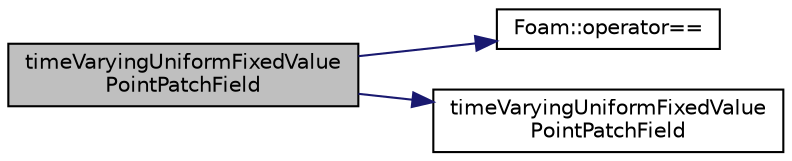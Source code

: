 digraph "timeVaryingUniformFixedValuePointPatchField"
{
  bgcolor="transparent";
  edge [fontname="Helvetica",fontsize="10",labelfontname="Helvetica",labelfontsize="10"];
  node [fontname="Helvetica",fontsize="10",shape=record];
  rankdir="LR";
  Node1 [label="timeVaryingUniformFixedValue\lPointPatchField",height=0.2,width=0.4,color="black", fillcolor="grey75", style="filled", fontcolor="black"];
  Node1 -> Node2 [color="midnightblue",fontsize="10",style="solid",fontname="Helvetica"];
  Node2 [label="Foam::operator==",height=0.2,width=0.4,color="black",URL="$a10909.html#a28a45d2e3cca6152b024de57575abbf1"];
  Node1 -> Node3 [color="midnightblue",fontsize="10",style="solid",fontname="Helvetica"];
  Node3 [label="timeVaryingUniformFixedValue\lPointPatchField",height=0.2,width=0.4,color="black",URL="$a02710.html#ad1b2a0847400d64e77e550e7159a13eb",tooltip="Construct from patch and internal field. "];
}
